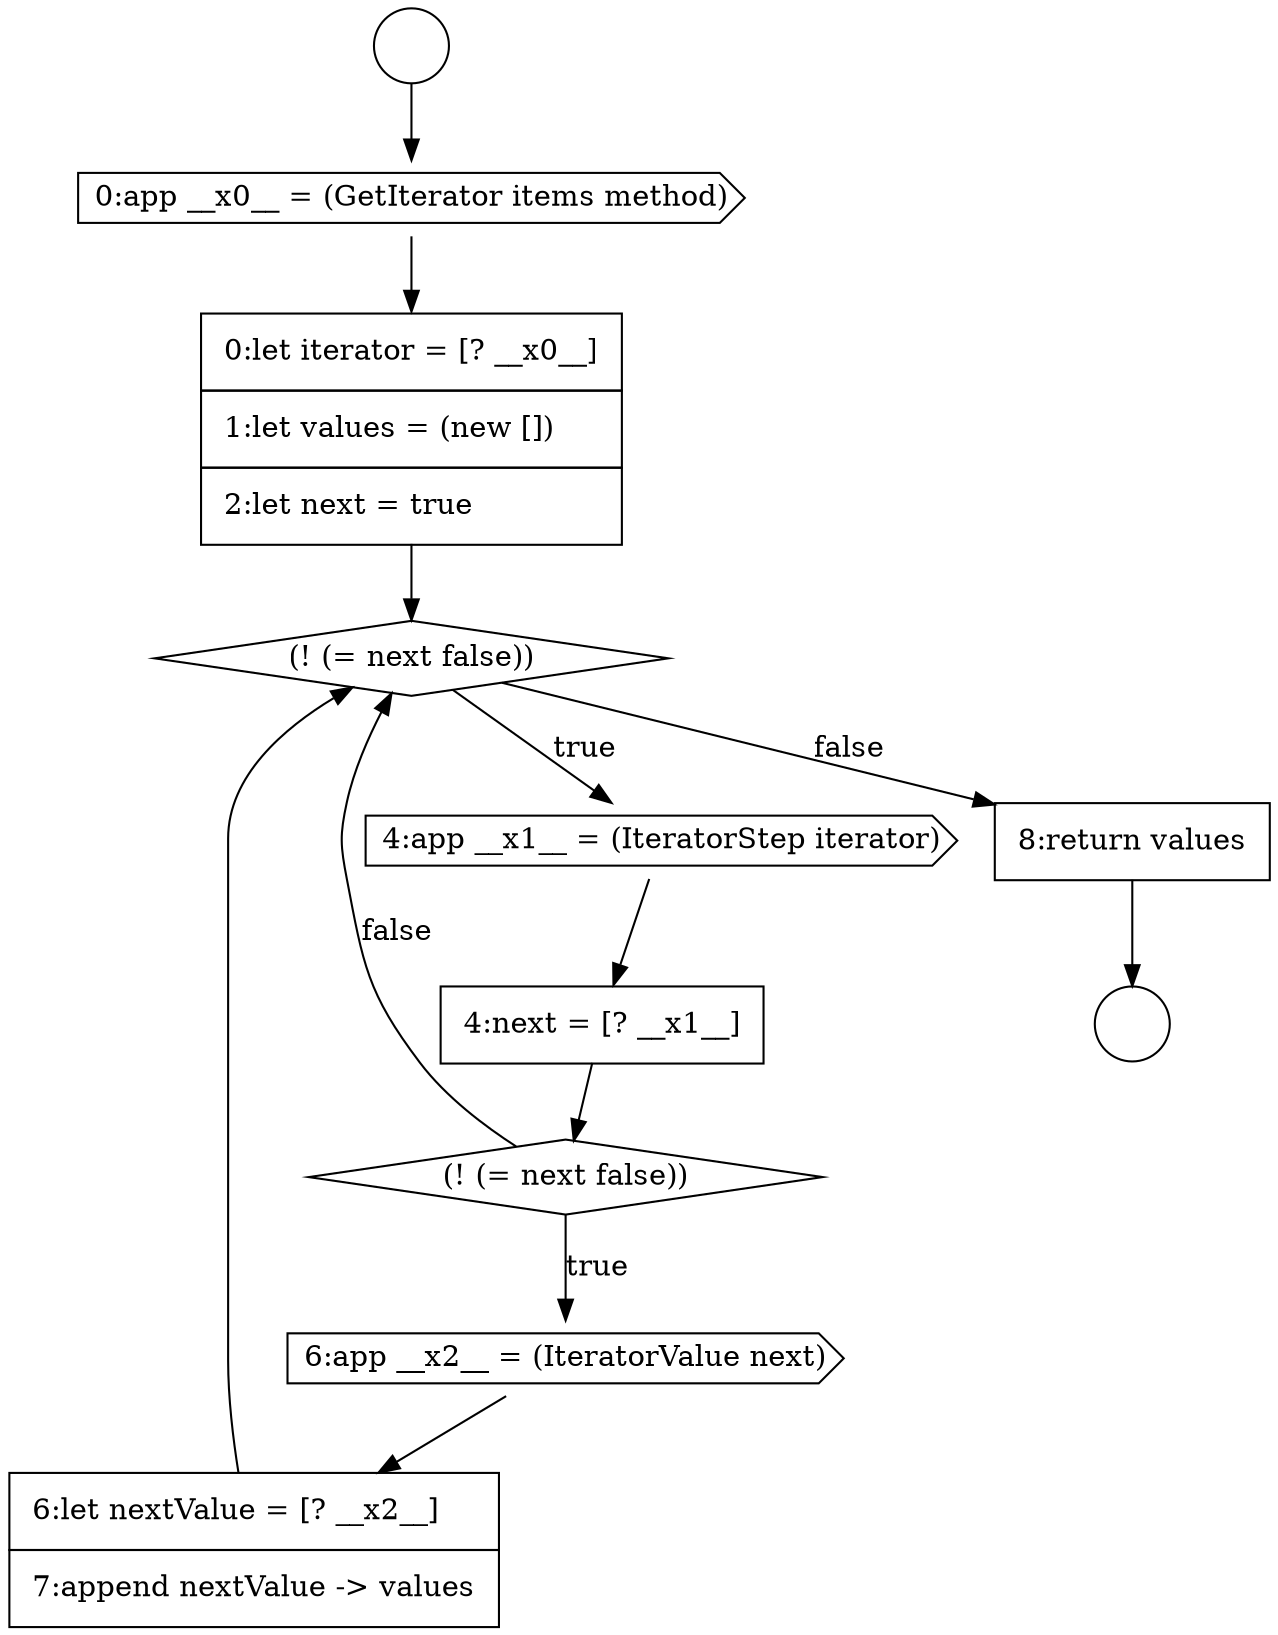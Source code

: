 digraph {
  node14684 [shape=none, margin=0, label=<<font color="black">
    <table border="0" cellborder="1" cellspacing="0" cellpadding="10">
      <tr><td align="left">0:let iterator = [? __x0__]</td></tr>
      <tr><td align="left">1:let values = (new [])</td></tr>
      <tr><td align="left">2:let next = true</td></tr>
    </table>
  </font>> color="black" fillcolor="white" style=filled]
  node14689 [shape=cds, label=<<font color="black">6:app __x2__ = (IteratorValue next)</font>> color="black" fillcolor="white" style=filled]
  node14690 [shape=none, margin=0, label=<<font color="black">
    <table border="0" cellborder="1" cellspacing="0" cellpadding="10">
      <tr><td align="left">6:let nextValue = [? __x2__]</td></tr>
      <tr><td align="left">7:append nextValue -&gt; values</td></tr>
    </table>
  </font>> color="black" fillcolor="white" style=filled]
  node14686 [shape=cds, label=<<font color="black">4:app __x1__ = (IteratorStep iterator)</font>> color="black" fillcolor="white" style=filled]
  node14681 [shape=circle label=" " color="black" fillcolor="white" style=filled]
  node14687 [shape=none, margin=0, label=<<font color="black">
    <table border="0" cellborder="1" cellspacing="0" cellpadding="10">
      <tr><td align="left">4:next = [? __x1__]</td></tr>
    </table>
  </font>> color="black" fillcolor="white" style=filled]
  node14682 [shape=circle label=" " color="black" fillcolor="white" style=filled]
  node14688 [shape=diamond, label=<<font color="black">(! (= next false))</font>> color="black" fillcolor="white" style=filled]
  node14683 [shape=cds, label=<<font color="black">0:app __x0__ = (GetIterator items method)</font>> color="black" fillcolor="white" style=filled]
  node14685 [shape=diamond, label=<<font color="black">(! (= next false))</font>> color="black" fillcolor="white" style=filled]
  node14691 [shape=none, margin=0, label=<<font color="black">
    <table border="0" cellborder="1" cellspacing="0" cellpadding="10">
      <tr><td align="left">8:return values</td></tr>
    </table>
  </font>> color="black" fillcolor="white" style=filled]
  node14687 -> node14688 [ color="black"]
  node14685 -> node14686 [label=<<font color="black">true</font>> color="black"]
  node14685 -> node14691 [label=<<font color="black">false</font>> color="black"]
  node14683 -> node14684 [ color="black"]
  node14691 -> node14682 [ color="black"]
  node14681 -> node14683 [ color="black"]
  node14684 -> node14685 [ color="black"]
  node14689 -> node14690 [ color="black"]
  node14686 -> node14687 [ color="black"]
  node14690 -> node14685 [ color="black"]
  node14688 -> node14689 [label=<<font color="black">true</font>> color="black"]
  node14688 -> node14685 [label=<<font color="black">false</font>> color="black"]
}
